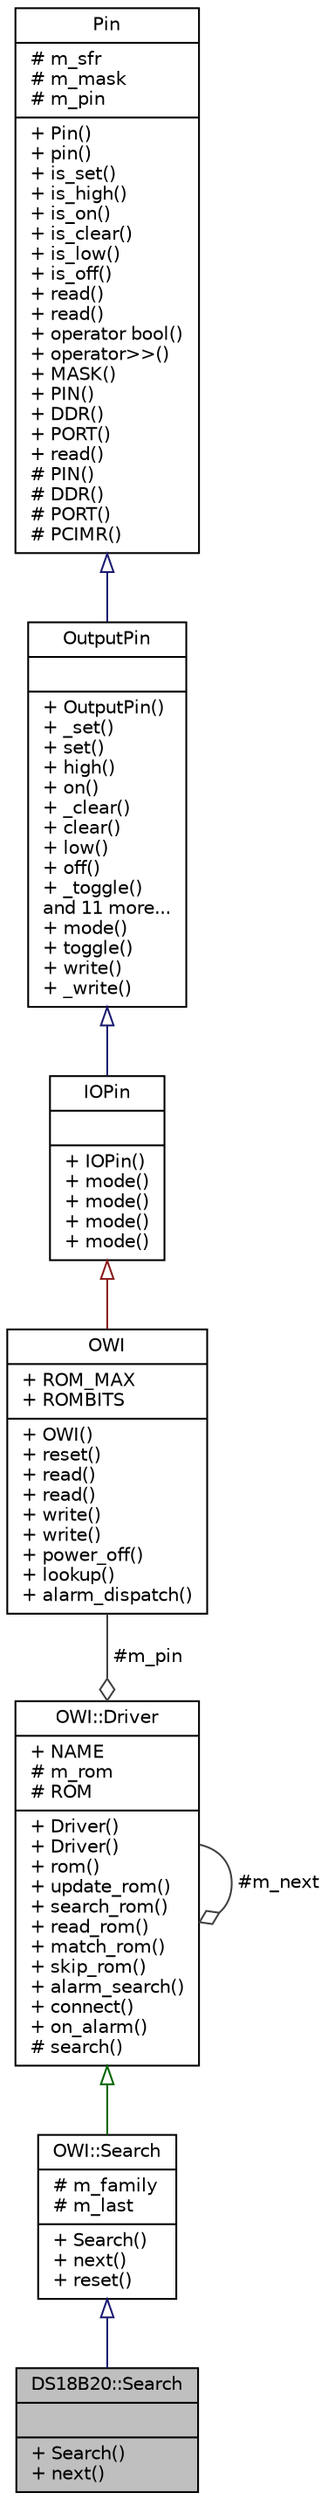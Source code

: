 digraph "DS18B20::Search"
{
  edge [fontname="Helvetica",fontsize="10",labelfontname="Helvetica",labelfontsize="10"];
  node [fontname="Helvetica",fontsize="10",shape=record];
  Node1 [label="{DS18B20::Search\n||+ Search()\l+ next()\l}",height=0.2,width=0.4,color="black", fillcolor="grey75", style="filled", fontcolor="black"];
  Node2 -> Node1 [dir="back",color="midnightblue",fontsize="10",style="solid",arrowtail="onormal",fontname="Helvetica"];
  Node2 [label="{OWI::Search\n|# m_family\l# m_last\l|+ Search()\l+ next()\l+ reset()\l}",height=0.2,width=0.4,color="black", fillcolor="white", style="filled",URL="$d6/d5f/classOWI_1_1Search.html"];
  Node3 -> Node2 [dir="back",color="darkgreen",fontsize="10",style="solid",arrowtail="onormal",fontname="Helvetica"];
  Node3 [label="{OWI::Driver\n|+ NAME\l# m_rom\l# ROM\l|+ Driver()\l+ Driver()\l+ rom()\l+ update_rom()\l+ search_rom()\l+ read_rom()\l+ match_rom()\l+ skip_rom()\l+ alarm_search()\l+ connect()\l+ on_alarm()\l# search()\l}",height=0.2,width=0.4,color="black", fillcolor="white", style="filled",URL="$d8/dd3/classOWI_1_1Driver.html"];
  Node3 -> Node3 [color="grey25",fontsize="10",style="solid",label=" #m_next" ,arrowhead="odiamond",fontname="Helvetica"];
  Node4 -> Node3 [color="grey25",fontsize="10",style="solid",label=" #m_pin" ,arrowhead="odiamond",fontname="Helvetica"];
  Node4 [label="{OWI\n|+ ROM_MAX\l+ ROMBITS\l|+ OWI()\l+ reset()\l+ read()\l+ read()\l+ write()\l+ write()\l+ power_off()\l+ lookup()\l+ alarm_dispatch()\l}",height=0.2,width=0.4,color="black", fillcolor="white", style="filled",URL="$d7/d90/classOWI.html"];
  Node5 -> Node4 [dir="back",color="firebrick4",fontsize="10",style="solid",arrowtail="onormal",fontname="Helvetica"];
  Node5 [label="{IOPin\n||+ IOPin()\l+ mode()\l+ mode()\l+ mode()\l+ mode()\l}",height=0.2,width=0.4,color="black", fillcolor="white", style="filled",URL="$dd/d21/classIOPin.html"];
  Node6 -> Node5 [dir="back",color="midnightblue",fontsize="10",style="solid",arrowtail="onormal",fontname="Helvetica"];
  Node6 [label="{OutputPin\n||+ OutputPin()\l+ _set()\l+ set()\l+ high()\l+ on()\l+ _clear()\l+ clear()\l+ low()\l+ off()\l+ _toggle()\land 11 more...\l+ mode()\l+ toggle()\l+ write()\l+ _write()\l}",height=0.2,width=0.4,color="black", fillcolor="white", style="filled",URL="$d2/d86/classOutputPin.html"];
  Node7 -> Node6 [dir="back",color="midnightblue",fontsize="10",style="solid",arrowtail="onormal",fontname="Helvetica"];
  Node7 [label="{Pin\n|# m_sfr\l# m_mask\l# m_pin\l|+ Pin()\l+ pin()\l+ is_set()\l+ is_high()\l+ is_on()\l+ is_clear()\l+ is_low()\l+ is_off()\l+ read()\l+ read()\l+ operator bool()\l+ operator\>\>()\l+ MASK()\l+ PIN()\l+ DDR()\l+ PORT()\l+ read()\l# PIN()\l# DDR()\l# PORT()\l# PCIMR()\l}",height=0.2,width=0.4,color="black", fillcolor="white", style="filled",URL="$da/da0/classPin.html"];
}
